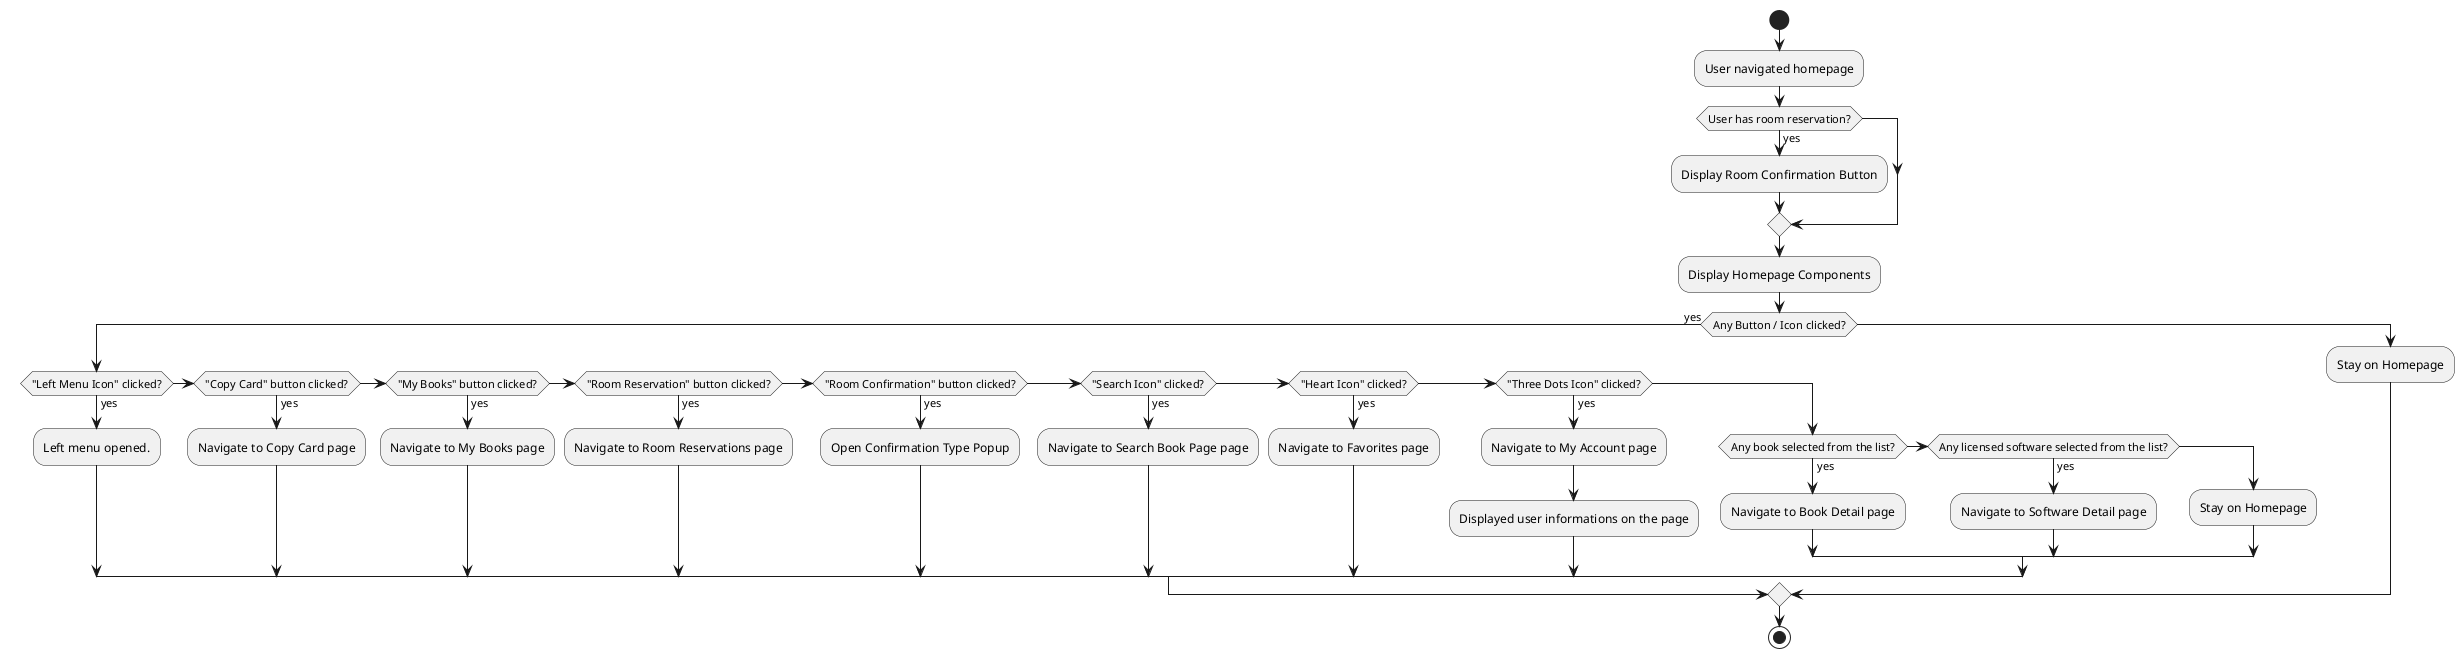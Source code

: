 @startuml
skinparam Linetype ortho
skinparam rankdir TB
start

:User navigated homepage;

if(User has room reservation?) then (yes)
  :Display Room Confirmation Button;
endif

:Display Homepage Components;

if (Any Button / Icon clicked?) then (yes)
  if ("Left Menu Icon" clicked?) then (yes)
    :Left menu opened.;
  elseif ("Copy Card" button clicked?) then (yes)
    :Navigate to Copy Card page;
  elseif ("My Books" button clicked?) then (yes)
    :Navigate to My Books page;
  elseif ("Room Reservation" button clicked?) then (yes)
    :Navigate to Room Reservations page;
  elseif("Room Confirmation" button clicked?) then (yes)
    :Open Confirmation Type Popup;
  elseif ("Search Icon" clicked?) then (yes)
    :Navigate to Search Book Page page;
  elseif ("Heart Icon" clicked?) then (yes)
    :Navigate to Favorites page;
  elseif ("Three Dots Icon" clicked?) then (yes)
    :Navigate to My Account page;
    :Displayed user informations on the page;
  else
    if (Any book selected from the list?) then (yes)
      :Navigate to Book Detail page;
    elseif (Any licensed software selected from the list?) then (yes)
      :Navigate to Software Detail page;
    else
      :Stay on Homepage;
    endif
  endif
else
  :Stay on Homepage;
endif

stop
@enduml
